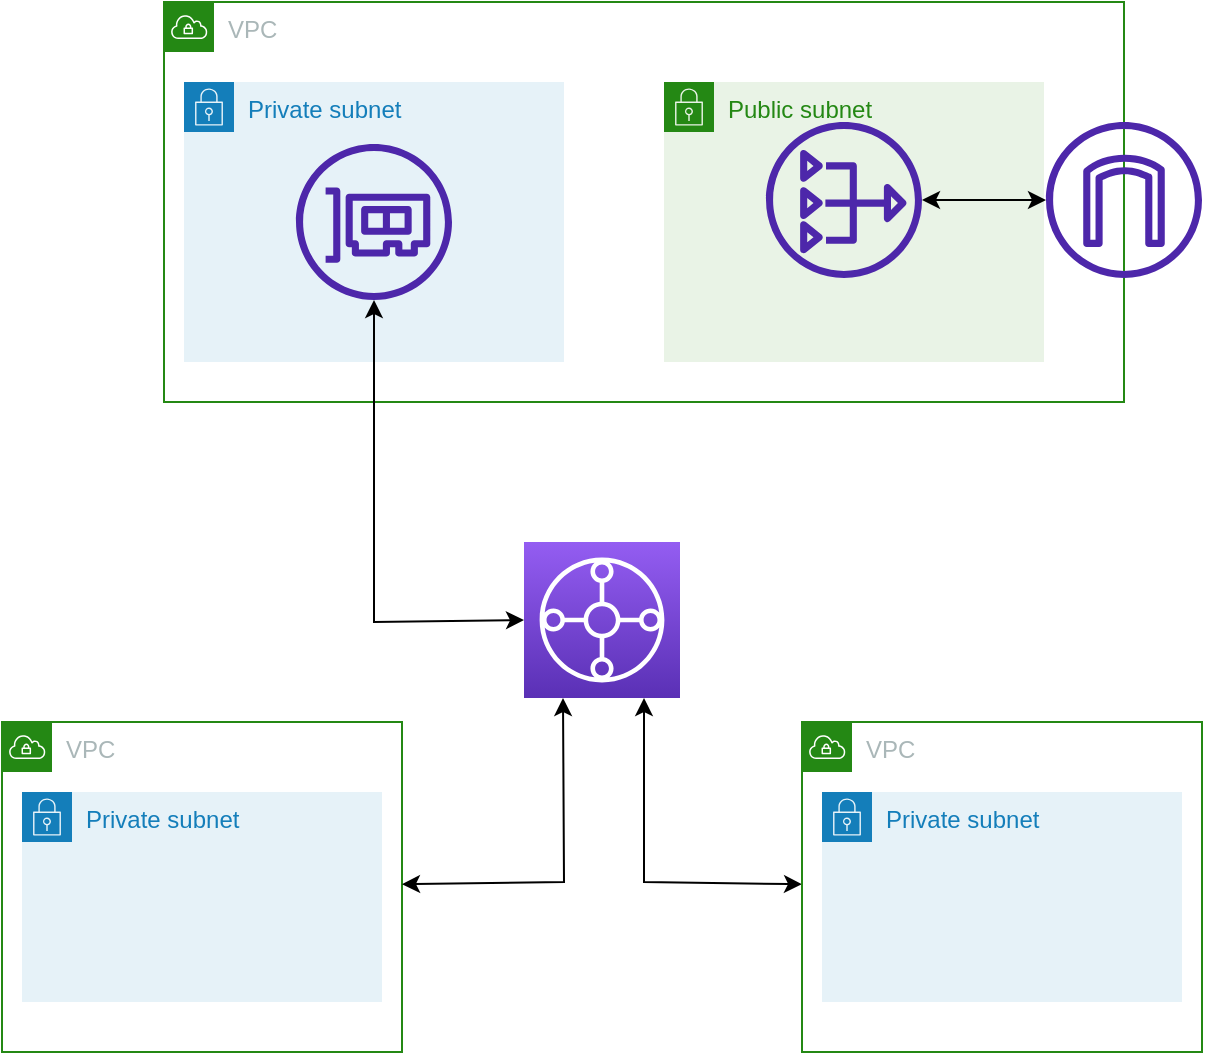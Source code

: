 <mxfile version="20.3.0" type="device" pages="5"><diagram id="D5kDhNDllfIBuBR12kky" name="Centralized Outbound"><mxGraphModel dx="970" dy="922" grid="1" gridSize="10" guides="1" tooltips="1" connect="1" arrows="1" fold="1" page="1" pageScale="1" pageWidth="1169" pageHeight="827" math="0" shadow="0"><root><mxCell id="0"/><mxCell id="1" parent="0"/><mxCell id="944cMV7mFCm0E8Ac4M6M-1" value="VPC" style="points=[[0,0],[0.25,0],[0.5,0],[0.75,0],[1,0],[1,0.25],[1,0.5],[1,0.75],[1,1],[0.75,1],[0.5,1],[0.25,1],[0,1],[0,0.75],[0,0.5],[0,0.25]];outlineConnect=0;gradientColor=none;html=1;whiteSpace=wrap;fontSize=12;fontStyle=0;container=1;pointerEvents=0;collapsible=0;recursiveResize=0;shape=mxgraph.aws4.group;grIcon=mxgraph.aws4.group_vpc;strokeColor=#248814;fillColor=none;verticalAlign=top;align=left;spacingLeft=30;fontColor=#AAB7B8;dashed=0;" parent="1" vertex="1"><mxGeometry x="120" y="80" width="480" height="200" as="geometry"/></mxCell><mxCell id="944cMV7mFCm0E8Ac4M6M-9" value="Private subnet" style="points=[[0,0],[0.25,0],[0.5,0],[0.75,0],[1,0],[1,0.25],[1,0.5],[1,0.75],[1,1],[0.75,1],[0.5,1],[0.25,1],[0,1],[0,0.75],[0,0.5],[0,0.25]];outlineConnect=0;gradientColor=none;html=1;whiteSpace=wrap;fontSize=12;fontStyle=0;container=1;pointerEvents=0;collapsible=0;recursiveResize=0;shape=mxgraph.aws4.group;grIcon=mxgraph.aws4.group_security_group;grStroke=0;strokeColor=#147EBA;fillColor=#E6F2F8;verticalAlign=top;align=left;spacingLeft=30;fontColor=#147EBA;dashed=0;" parent="944cMV7mFCm0E8Ac4M6M-1" vertex="1"><mxGeometry x="10" y="40" width="190" height="140" as="geometry"/></mxCell><mxCell id="944cMV7mFCm0E8Ac4M6M-12" value="" style="sketch=0;outlineConnect=0;fontColor=#232F3E;gradientColor=none;fillColor=#4D27AA;strokeColor=none;dashed=0;verticalLabelPosition=bottom;verticalAlign=top;align=center;html=1;fontSize=12;fontStyle=0;aspect=fixed;pointerEvents=1;shape=mxgraph.aws4.elastic_network_interface;" parent="944cMV7mFCm0E8Ac4M6M-9" vertex="1"><mxGeometry x="56" y="31" width="78" height="78" as="geometry"/></mxCell><mxCell id="944cMV7mFCm0E8Ac4M6M-6" value="Public subnet" style="points=[[0,0],[0.25,0],[0.5,0],[0.75,0],[1,0],[1,0.25],[1,0.5],[1,0.75],[1,1],[0.75,1],[0.5,1],[0.25,1],[0,1],[0,0.75],[0,0.5],[0,0.25]];outlineConnect=0;gradientColor=none;html=1;whiteSpace=wrap;fontSize=12;fontStyle=0;container=1;pointerEvents=0;collapsible=0;recursiveResize=0;shape=mxgraph.aws4.group;grIcon=mxgraph.aws4.group_security_group;grStroke=0;strokeColor=#248814;fillColor=#E9F3E6;verticalAlign=top;align=left;spacingLeft=30;fontColor=#248814;dashed=0;" parent="944cMV7mFCm0E8Ac4M6M-1" vertex="1"><mxGeometry x="250" y="40" width="190" height="140" as="geometry"/></mxCell><mxCell id="944cMV7mFCm0E8Ac4M6M-13" value="" style="sketch=0;outlineConnect=0;fontColor=#232F3E;gradientColor=none;fillColor=#4D27AA;strokeColor=none;dashed=0;verticalLabelPosition=bottom;verticalAlign=top;align=center;html=1;fontSize=12;fontStyle=0;aspect=fixed;pointerEvents=1;shape=mxgraph.aws4.nat_gateway;" parent="944cMV7mFCm0E8Ac4M6M-6" vertex="1"><mxGeometry x="51" y="20" width="78" height="78" as="geometry"/></mxCell><mxCell id="944cMV7mFCm0E8Ac4M6M-2" value="VPC" style="points=[[0,0],[0.25,0],[0.5,0],[0.75,0],[1,0],[1,0.25],[1,0.5],[1,0.75],[1,1],[0.75,1],[0.5,1],[0.25,1],[0,1],[0,0.75],[0,0.5],[0,0.25]];outlineConnect=0;gradientColor=none;html=1;whiteSpace=wrap;fontSize=12;fontStyle=0;container=1;pointerEvents=0;collapsible=0;recursiveResize=0;shape=mxgraph.aws4.group;grIcon=mxgraph.aws4.group_vpc;strokeColor=#248814;fillColor=none;verticalAlign=top;align=left;spacingLeft=30;fontColor=#AAB7B8;dashed=0;" parent="1" vertex="1"><mxGeometry x="39" y="440" width="200" height="165" as="geometry"/></mxCell><mxCell id="944cMV7mFCm0E8Ac4M6M-4" value="Private subnet" style="points=[[0,0],[0.25,0],[0.5,0],[0.75,0],[1,0],[1,0.25],[1,0.5],[1,0.75],[1,1],[0.75,1],[0.5,1],[0.25,1],[0,1],[0,0.75],[0,0.5],[0,0.25]];outlineConnect=0;gradientColor=none;html=1;whiteSpace=wrap;fontSize=12;fontStyle=0;container=1;pointerEvents=0;collapsible=0;recursiveResize=0;shape=mxgraph.aws4.group;grIcon=mxgraph.aws4.group_security_group;grStroke=0;strokeColor=#147EBA;fillColor=#E6F2F8;verticalAlign=top;align=left;spacingLeft=30;fontColor=#147EBA;dashed=0;" parent="944cMV7mFCm0E8Ac4M6M-2" vertex="1"><mxGeometry x="10" y="35" width="180" height="105" as="geometry"/></mxCell><mxCell id="944cMV7mFCm0E8Ac4M6M-11" value="" style="sketch=0;points=[[0,0,0],[0.25,0,0],[0.5,0,0],[0.75,0,0],[1,0,0],[0,1,0],[0.25,1,0],[0.5,1,0],[0.75,1,0],[1,1,0],[0,0.25,0],[0,0.5,0],[0,0.75,0],[1,0.25,0],[1,0.5,0],[1,0.75,0]];outlineConnect=0;fontColor=#232F3E;gradientColor=#945DF2;gradientDirection=north;fillColor=#5A30B5;strokeColor=#ffffff;dashed=0;verticalLabelPosition=bottom;verticalAlign=top;align=center;html=1;fontSize=12;fontStyle=0;aspect=fixed;shape=mxgraph.aws4.resourceIcon;resIcon=mxgraph.aws4.transit_gateway;" parent="1" vertex="1"><mxGeometry x="300" y="350" width="78" height="78" as="geometry"/></mxCell><mxCell id="944cMV7mFCm0E8Ac4M6M-10" value="" style="sketch=0;outlineConnect=0;fontColor=#232F3E;gradientColor=none;fillColor=#4D27AA;strokeColor=none;dashed=0;verticalLabelPosition=bottom;verticalAlign=top;align=center;html=1;fontSize=12;fontStyle=0;aspect=fixed;pointerEvents=1;shape=mxgraph.aws4.internet_gateway;" parent="1" vertex="1"><mxGeometry x="561" y="140" width="78" height="78" as="geometry"/></mxCell><mxCell id="944cMV7mFCm0E8Ac4M6M-14" value="" style="edgeStyle=orthogonalEdgeStyle;rounded=0;orthogonalLoop=1;jettySize=auto;html=1;startArrow=classic;startFill=1;" parent="1" source="944cMV7mFCm0E8Ac4M6M-10" target="944cMV7mFCm0E8Ac4M6M-13" edge="1"><mxGeometry relative="1" as="geometry"/></mxCell><mxCell id="944cMV7mFCm0E8Ac4M6M-15" value="" style="endArrow=classic;startArrow=classic;html=1;rounded=0;exitX=0;exitY=0.5;exitDx=0;exitDy=0;exitPerimeter=0;" parent="1" source="944cMV7mFCm0E8Ac4M6M-11" target="944cMV7mFCm0E8Ac4M6M-12" edge="1"><mxGeometry width="50" height="50" relative="1" as="geometry"><mxPoint x="225" y="380" as="sourcePoint"/><mxPoint x="460" y="250" as="targetPoint"/><Array as="points"><mxPoint x="225" y="390"/></Array></mxGeometry></mxCell><mxCell id="944cMV7mFCm0E8Ac4M6M-16" value="" style="endArrow=classic;startArrow=classic;html=1;rounded=0;entryX=0.25;entryY=1;entryDx=0;entryDy=0;entryPerimeter=0;" parent="1" source="944cMV7mFCm0E8Ac4M6M-2" target="944cMV7mFCm0E8Ac4M6M-11" edge="1"><mxGeometry width="50" height="50" relative="1" as="geometry"><mxPoint x="320" y="500" as="sourcePoint"/><mxPoint x="460" y="440" as="targetPoint"/><Array as="points"><mxPoint x="320" y="520"/></Array></mxGeometry></mxCell><mxCell id="944cMV7mFCm0E8Ac4M6M-17" value="" style="endArrow=classic;startArrow=classic;html=1;rounded=0;entryX=0.25;entryY=1;entryDx=0;entryDy=0;entryPerimeter=0;" parent="1" source="944cMV7mFCm0E8Ac4M6M-18" edge="1"><mxGeometry width="50" height="50" relative="1" as="geometry"><mxPoint x="360.5" y="500" as="sourcePoint"/><mxPoint x="360" y="428" as="targetPoint"/><Array as="points"><mxPoint x="360" y="520"/></Array></mxGeometry></mxCell><mxCell id="944cMV7mFCm0E8Ac4M6M-18" value="VPC" style="points=[[0,0],[0.25,0],[0.5,0],[0.75,0],[1,0],[1,0.25],[1,0.5],[1,0.75],[1,1],[0.75,1],[0.5,1],[0.25,1],[0,1],[0,0.75],[0,0.5],[0,0.25]];outlineConnect=0;gradientColor=none;html=1;whiteSpace=wrap;fontSize=12;fontStyle=0;container=1;pointerEvents=0;collapsible=0;recursiveResize=0;shape=mxgraph.aws4.group;grIcon=mxgraph.aws4.group_vpc;strokeColor=#248814;fillColor=none;verticalAlign=top;align=left;spacingLeft=30;fontColor=#AAB7B8;dashed=0;" parent="1" vertex="1"><mxGeometry x="439" y="440" width="200" height="165" as="geometry"/></mxCell><mxCell id="944cMV7mFCm0E8Ac4M6M-19" value="Private subnet" style="points=[[0,0],[0.25,0],[0.5,0],[0.75,0],[1,0],[1,0.25],[1,0.5],[1,0.75],[1,1],[0.75,1],[0.5,1],[0.25,1],[0,1],[0,0.75],[0,0.5],[0,0.25]];outlineConnect=0;gradientColor=none;html=1;whiteSpace=wrap;fontSize=12;fontStyle=0;container=1;pointerEvents=0;collapsible=0;recursiveResize=0;shape=mxgraph.aws4.group;grIcon=mxgraph.aws4.group_security_group;grStroke=0;strokeColor=#147EBA;fillColor=#E6F2F8;verticalAlign=top;align=left;spacingLeft=30;fontColor=#147EBA;dashed=0;" parent="944cMV7mFCm0E8Ac4M6M-18" vertex="1"><mxGeometry x="10" y="35" width="180" height="105" as="geometry"/></mxCell></root></mxGraphModel></diagram><diagram id="0XaI1z6b3BGK746YcXHi" name="Centralized Router"><mxGraphModel dx="899" dy="443" grid="1" gridSize="10" guides="1" tooltips="1" connect="1" arrows="1" fold="1" page="1" pageScale="1" pageWidth="1169" pageHeight="827" math="0" shadow="0"><root><mxCell id="0"/><mxCell id="1" parent="0"/><mxCell id="r7Y9mMbtTDTuK_tdUy0L-1" value="Transit Gateway&lt;br&gt;" style="sketch=0;points=[[0,0,0],[0.25,0,0],[0.5,0,0],[0.75,0,0],[1,0,0],[0,1,0],[0.25,1,0],[0.5,1,0],[0.75,1,0],[1,1,0],[0,0.25,0],[0,0.5,0],[0,0.75,0],[1,0.25,0],[1,0.5,0],[1,0.75,0]];outlineConnect=0;fontColor=#232F3E;gradientColor=#945DF2;gradientDirection=north;fillColor=#5A30B5;strokeColor=#ffffff;dashed=0;verticalLabelPosition=bottom;verticalAlign=top;align=center;html=1;fontSize=12;fontStyle=0;aspect=fixed;shape=mxgraph.aws4.resourceIcon;resIcon=mxgraph.aws4.transit_gateway;" vertex="1" parent="1"><mxGeometry x="556" y="279.5" width="78" height="78" as="geometry"/></mxCell><mxCell id="r7Y9mMbtTDTuK_tdUy0L-2" value="CustomerGateway" style="outlineConnect=0;dashed=0;verticalLabelPosition=bottom;verticalAlign=top;align=center;html=1;shape=mxgraph.aws3.customer_gateway;fillColor=#F58534;gradientColor=none;" vertex="1" parent="1"><mxGeometry x="956" y="279.5" width="69" height="72" as="geometry"/></mxCell><mxCell id="r7Y9mMbtTDTuK_tdUy0L-3" value="Site-2-Site VPN" style="sketch=0;points=[[0,0,0],[0.25,0,0],[0.5,0,0],[0.75,0,0],[1,0,0],[0,1,0],[0.25,1,0],[0.5,1,0],[0.75,1,0],[1,1,0],[0,0.25,0],[0,0.5,0],[0,0.75,0],[1,0.25,0],[1,0.5,0],[1,0.75,0]];outlineConnect=0;fontColor=#232F3E;gradientColor=#945DF2;gradientDirection=north;fillColor=#5A30B5;strokeColor=#ffffff;dashed=0;verticalLabelPosition=bottom;verticalAlign=top;align=center;html=1;fontSize=12;fontStyle=0;aspect=fixed;shape=mxgraph.aws4.resourceIcon;resIcon=mxgraph.aws4.site_to_site_vpn;" vertex="1" parent="1"><mxGeometry x="756" y="279.5" width="78" height="78" as="geometry"/></mxCell><mxCell id="r7Y9mMbtTDTuK_tdUy0L-4" value="" style="endArrow=classic;startArrow=classic;html=1;rounded=0;exitX=1;exitY=0.5;exitDx=0;exitDy=0;exitPerimeter=0;entryX=0;entryY=0.5;entryDx=0;entryDy=0;entryPerimeter=0;" edge="1" parent="1" source="r7Y9mMbtTDTuK_tdUy0L-1" target="r7Y9mMbtTDTuK_tdUy0L-3"><mxGeometry width="50" height="50" relative="1" as="geometry"><mxPoint x="666" y="479.5" as="sourcePoint"/><mxPoint x="716" y="429.5" as="targetPoint"/></mxGeometry></mxCell><mxCell id="r7Y9mMbtTDTuK_tdUy0L-5" value="" style="endArrow=classic;startArrow=classic;html=1;rounded=0;entryX=0;entryY=0.5;entryDx=0;entryDy=0;entryPerimeter=0;" edge="1" parent="1" target="r7Y9mMbtTDTuK_tdUy0L-2"><mxGeometry width="50" height="50" relative="1" as="geometry"><mxPoint x="834" y="318.5" as="sourcePoint"/><mxPoint x="916" y="318.5" as="targetPoint"/></mxGeometry></mxCell><mxCell id="r7Y9mMbtTDTuK_tdUy0L-7" value="AWS Account" style="points=[[0,0],[0.25,0],[0.5,0],[0.75,0],[1,0],[1,0.25],[1,0.5],[1,0.75],[1,1],[0.75,1],[0.5,1],[0.25,1],[0,1],[0,0.75],[0,0.5],[0,0.25]];outlineConnect=0;gradientColor=none;html=1;whiteSpace=wrap;fontSize=12;fontStyle=0;container=1;pointerEvents=0;collapsible=0;recursiveResize=0;shape=mxgraph.aws4.group;grIcon=mxgraph.aws4.group_account;strokeColor=#CD2264;fillColor=none;verticalAlign=top;align=left;spacingLeft=30;fontColor=#CD2264;dashed=0;" vertex="1" parent="1"><mxGeometry x="520" y="219.5" width="560" height="220" as="geometry"/></mxCell><mxCell id="r7Y9mMbtTDTuK_tdUy0L-8" value="AWS Account" style="points=[[0,0],[0.25,0],[0.5,0],[0.75,0],[1,0],[1,0.25],[1,0.5],[1,0.75],[1,1],[0.75,1],[0.5,1],[0.25,1],[0,1],[0,0.75],[0,0.5],[0,0.25]];outlineConnect=0;gradientColor=none;html=1;whiteSpace=wrap;fontSize=12;fontStyle=0;container=1;pointerEvents=0;collapsible=0;recursiveResize=0;shape=mxgraph.aws4.group;grIcon=mxgraph.aws4.group_account;strokeColor=#CD2264;fillColor=none;verticalAlign=top;align=left;spacingLeft=30;fontColor=#CD2264;dashed=0;" vertex="1" parent="1"><mxGeometry x="120" y="39" width="280" height="161" as="geometry"/></mxCell><mxCell id="r7Y9mMbtTDTuK_tdUy0L-9" value="VPC" style="points=[[0,0],[0.25,0],[0.5,0],[0.75,0],[1,0],[1,0.25],[1,0.5],[1,0.75],[1,1],[0.75,1],[0.5,1],[0.25,1],[0,1],[0,0.75],[0,0.5],[0,0.25]];outlineConnect=0;gradientColor=none;html=1;whiteSpace=wrap;fontSize=12;fontStyle=0;container=1;pointerEvents=0;collapsible=0;recursiveResize=0;shape=mxgraph.aws4.group;grIcon=mxgraph.aws4.group_vpc;strokeColor=#248814;fillColor=none;verticalAlign=top;align=left;spacingLeft=30;fontColor=#AAB7B8;dashed=0;rounded=0;shadow=0;" vertex="1" parent="r7Y9mMbtTDTuK_tdUy0L-8"><mxGeometry x="10" y="31" width="150" height="109" as="geometry"/></mxCell><mxCell id="r7Y9mMbtTDTuK_tdUy0L-10" value="AWS Account" style="points=[[0,0],[0.25,0],[0.5,0],[0.75,0],[1,0],[1,0.25],[1,0.5],[1,0.75],[1,1],[0.75,1],[0.5,1],[0.25,1],[0,1],[0,0.75],[0,0.5],[0,0.25]];outlineConnect=0;gradientColor=none;html=1;whiteSpace=wrap;fontSize=12;fontStyle=0;container=1;pointerEvents=0;collapsible=0;recursiveResize=0;shape=mxgraph.aws4.group;grIcon=mxgraph.aws4.group_account;strokeColor=#CD2264;fillColor=none;verticalAlign=top;align=left;spacingLeft=30;fontColor=#CD2264;dashed=0;" vertex="1" parent="1"><mxGeometry x="120" y="239" width="280" height="161" as="geometry"/></mxCell><mxCell id="r7Y9mMbtTDTuK_tdUy0L-11" value="VPC" style="points=[[0,0],[0.25,0],[0.5,0],[0.75,0],[1,0],[1,0.25],[1,0.5],[1,0.75],[1,1],[0.75,1],[0.5,1],[0.25,1],[0,1],[0,0.75],[0,0.5],[0,0.25]];outlineConnect=0;gradientColor=none;html=1;whiteSpace=wrap;fontSize=12;fontStyle=0;container=1;pointerEvents=0;collapsible=0;recursiveResize=0;shape=mxgraph.aws4.group;grIcon=mxgraph.aws4.group_vpc;strokeColor=#248814;fillColor=none;verticalAlign=top;align=left;spacingLeft=30;fontColor=#AAB7B8;dashed=0;rounded=0;shadow=0;" vertex="1" parent="r7Y9mMbtTDTuK_tdUy0L-10"><mxGeometry x="10" y="31" width="150" height="109" as="geometry"/></mxCell><mxCell id="r7Y9mMbtTDTuK_tdUy0L-12" value="AWS Account" style="points=[[0,0],[0.25,0],[0.5,0],[0.75,0],[1,0],[1,0.25],[1,0.5],[1,0.75],[1,1],[0.75,1],[0.5,1],[0.25,1],[0,1],[0,0.75],[0,0.5],[0,0.25]];outlineConnect=0;gradientColor=none;html=1;whiteSpace=wrap;fontSize=12;fontStyle=0;container=1;pointerEvents=0;collapsible=0;recursiveResize=0;shape=mxgraph.aws4.group;grIcon=mxgraph.aws4.group_account;strokeColor=#CD2264;fillColor=none;verticalAlign=top;align=left;spacingLeft=30;fontColor=#CD2264;dashed=0;" vertex="1" parent="1"><mxGeometry x="120" y="439.5" width="280" height="161" as="geometry"/></mxCell><mxCell id="r7Y9mMbtTDTuK_tdUy0L-13" value="VPC" style="points=[[0,0],[0.25,0],[0.5,0],[0.75,0],[1,0],[1,0.25],[1,0.5],[1,0.75],[1,1],[0.75,1],[0.5,1],[0.25,1],[0,1],[0,0.75],[0,0.5],[0,0.25]];outlineConnect=0;gradientColor=none;html=1;whiteSpace=wrap;fontSize=12;fontStyle=0;container=1;pointerEvents=0;collapsible=0;recursiveResize=0;shape=mxgraph.aws4.group;grIcon=mxgraph.aws4.group_vpc;strokeColor=#248814;fillColor=none;verticalAlign=top;align=left;spacingLeft=30;fontColor=#AAB7B8;dashed=0;rounded=0;shadow=0;" vertex="1" parent="r7Y9mMbtTDTuK_tdUy0L-12"><mxGeometry x="10" y="30.5" width="150" height="109" as="geometry"/></mxCell><mxCell id="r7Y9mMbtTDTuK_tdUy0L-14" value="" style="endArrow=classic;startArrow=classic;html=1;rounded=0;exitX=0;exitY=0.25;exitDx=0;exitDy=0;exitPerimeter=0;" edge="1" parent="1" source="r7Y9mMbtTDTuK_tdUy0L-1"><mxGeometry width="50" height="50" relative="1" as="geometry"><mxPoint x="560" y="300" as="sourcePoint"/><mxPoint x="280" y="120" as="targetPoint"/><Array as="points"><mxPoint x="440" y="299"/><mxPoint x="440" y="120"/></Array></mxGeometry></mxCell><mxCell id="r7Y9mMbtTDTuK_tdUy0L-15" value="VPC Attachment" style="edgeLabel;html=1;align=center;verticalAlign=middle;resizable=0;points=[];" vertex="1" connectable="0" parent="r7Y9mMbtTDTuK_tdUy0L-14"><mxGeometry x="0.516" relative="1" as="geometry"><mxPoint x="-20" as="offset"/></mxGeometry></mxCell><mxCell id="r7Y9mMbtTDTuK_tdUy0L-16" value="" style="endArrow=classic;startArrow=classic;html=1;rounded=0;exitX=0;exitY=0.5;exitDx=0;exitDy=0;exitPerimeter=0;" edge="1" parent="1" source="r7Y9mMbtTDTuK_tdUy0L-1"><mxGeometry width="50" height="50" relative="1" as="geometry"><mxPoint x="545.5" y="493.42" as="sourcePoint"/><mxPoint x="280" y="320" as="targetPoint"/></mxGeometry></mxCell><mxCell id="r7Y9mMbtTDTuK_tdUy0L-17" value="VPC Attachment" style="edgeLabel;html=1;align=center;verticalAlign=middle;resizable=0;points=[];" vertex="1" connectable="0" parent="r7Y9mMbtTDTuK_tdUy0L-16"><mxGeometry x="0.373" y="-2" relative="1" as="geometry"><mxPoint as="offset"/></mxGeometry></mxCell><mxCell id="r7Y9mMbtTDTuK_tdUy0L-18" value="" style="endArrow=classic;startArrow=classic;html=1;rounded=0;exitX=0;exitY=0.75;exitDx=0;exitDy=0;exitPerimeter=0;" edge="1" parent="1" source="r7Y9mMbtTDTuK_tdUy0L-1"><mxGeometry width="50" height="50" relative="1" as="geometry"><mxPoint x="584.48" y="519.5" as="sourcePoint"/><mxPoint x="280" y="520" as="targetPoint"/><Array as="points"><mxPoint x="440" y="338"/><mxPoint x="440" y="520"/></Array></mxGeometry></mxCell><mxCell id="r7Y9mMbtTDTuK_tdUy0L-19" value="VPC Attachment" style="edgeLabel;html=1;align=center;verticalAlign=middle;resizable=0;points=[];" vertex="1" connectable="0" parent="r7Y9mMbtTDTuK_tdUy0L-18"><mxGeometry x="0.591" y="-1" relative="1" as="geometry"><mxPoint as="offset"/></mxGeometry></mxCell><mxCell id="r7Y9mMbtTDTuK_tdUy0L-20" value="&lt;table border=&quot;1&quot; width=&quot;100%&quot; height=&quot;100%&quot; cellpadding=&quot;4&quot; style=&quot;width:100%;height:100%;border-collapse:collapse;&quot;&gt;&lt;tbody&gt;&lt;tr style=&quot;background-color:#A7C942;color:#ffffff;border:1px solid #98bf21;&quot;&gt;&lt;th style=&quot;line-height: 1;&quot; align=&quot;left&quot;&gt;Destination&lt;/th&gt;&lt;th align=&quot;left&quot;&gt;Target&lt;/th&gt;&lt;/tr&gt;&lt;tr style=&quot;border:1px solid #98bf21;&quot;&gt;&lt;td&gt;10.1.0.0/16&lt;br&gt;&lt;/td&gt;&lt;td&gt;local&lt;/td&gt;&lt;/tr&gt;&lt;tr&gt;&lt;td style=&quot;line-height: 1;&quot;&gt;0.0.0.0/0&lt;br&gt;&lt;/td&gt;&lt;td&gt;tgw-id&lt;/td&gt;&lt;/tr&gt;&lt;/tbody&gt;&lt;/table&gt;" style="text;html=1;overflow=fill;rounded=0;shadow=0;perimeterSpacing=1;" vertex="1" parent="1"><mxGeometry x="500" y="39" width="140" height="71" as="geometry"/></mxCell><mxCell id="r7Y9mMbtTDTuK_tdUy0L-21" value="&lt;table border=&quot;1&quot; width=&quot;100%&quot; height=&quot;100%&quot; cellpadding=&quot;4&quot; style=&quot;width:100%;height:100%;border-collapse:collapse;&quot;&gt;&lt;tbody&gt;&lt;tr style=&quot;background-color:#A7C942;color:#ffffff;border:1px solid #98bf21;&quot;&gt;&lt;th style=&quot;line-height: 1;&quot; align=&quot;left&quot;&gt;Destination&lt;/th&gt;&lt;th align=&quot;left&quot;&gt;Target&lt;/th&gt;&lt;/tr&gt;&lt;tr style=&quot;border:1px solid #98bf21;&quot;&gt;&lt;td&gt;10.2.0.0/16&lt;br&gt;&lt;/td&gt;&lt;td&gt;local&lt;/td&gt;&lt;/tr&gt;&lt;tr&gt;&lt;td style=&quot;line-height: 1;&quot;&gt;0.0.0.0/0&lt;br&gt;&lt;/td&gt;&lt;td&gt;tgw-id&lt;/td&gt;&lt;/tr&gt;&lt;/tbody&gt;&lt;/table&gt;" style="text;html=1;overflow=fill;rounded=0;shadow=0;perimeterSpacing=1;" vertex="1" parent="1"><mxGeometry x="500" y="129" width="140" height="71" as="geometry"/></mxCell><mxCell id="r7Y9mMbtTDTuK_tdUy0L-22" value="&lt;table border=&quot;1&quot; width=&quot;100%&quot; height=&quot;100%&quot; cellpadding=&quot;4&quot; style=&quot;width:100%;height:100%;border-collapse:collapse;&quot;&gt;&lt;tbody&gt;&lt;tr style=&quot;background-color:#A7C942;color:#ffffff;border:1px solid #98bf21;&quot;&gt;&lt;th style=&quot;line-height: 1;&quot; align=&quot;left&quot;&gt;Destination&lt;/th&gt;&lt;th align=&quot;left&quot;&gt;Target&lt;/th&gt;&lt;/tr&gt;&lt;tr style=&quot;border:1px solid #98bf21;&quot;&gt;&lt;td&gt;10.3.0.0/16&lt;br&gt;&lt;/td&gt;&lt;td&gt;local&lt;/td&gt;&lt;/tr&gt;&lt;tr&gt;&lt;td style=&quot;line-height: 1;&quot;&gt;0.0.0.0/0&lt;br&gt;&lt;/td&gt;&lt;td&gt;tgw-id&lt;/td&gt;&lt;/tr&gt;&lt;/tbody&gt;&lt;/table&gt;" style="text;html=1;overflow=fill;rounded=0;shadow=0;perimeterSpacing=1;" vertex="1" parent="1"><mxGeometry x="500" y="470" width="140" height="71" as="geometry"/></mxCell><mxCell id="r7Y9mMbtTDTuK_tdUy0L-23" value="&lt;table border=&quot;1&quot; width=&quot;100%&quot; height=&quot;100%&quot; cellpadding=&quot;4&quot; style=&quot;width:100%;height:100%;border-collapse:collapse;&quot;&gt;&lt;tbody&gt;&lt;tr style=&quot;background-color:#A7C942;color:#ffffff;border:1px solid #98bf21;&quot;&gt;&lt;th style=&quot;line-height: 1;&quot; align=&quot;left&quot;&gt;Destination&lt;/th&gt;&lt;th align=&quot;left&quot;&gt;Target&lt;/th&gt;&lt;td&gt;&lt;b&gt;Route Type&lt;/b&gt;&lt;/td&gt;&lt;/tr&gt;&lt;tr style=&quot;border:1px solid #98bf21;&quot;&gt;&lt;td&gt;10.1.0.0/16&lt;br&gt;&lt;/td&gt;&lt;td&gt;&lt;code class=&quot;replaceable&quot;&gt;Attachment for VPC A&lt;/code&gt;&lt;br&gt;&lt;/td&gt;&lt;td&gt;propagated&lt;br&gt;&lt;/td&gt;&lt;/tr&gt;&lt;tr&gt;&lt;td style=&quot;line-height: 1;&quot;&gt;10.2.0.0/16&lt;br&gt;&lt;/td&gt;&lt;td&gt;&lt;code class=&quot;replaceable&quot;&gt;Attachment for VPC B&lt;/code&gt;&lt;/td&gt;&lt;td&gt;propagated&lt;br&gt;&lt;/td&gt;&lt;/tr&gt;&lt;tr&gt;&lt;td&gt;10.2.0.0/16&lt;br&gt;&lt;/td&gt;&lt;td&gt;&lt;code class=&quot;replaceable&quot;&gt;Attachment for VPC C&lt;/code&gt;&lt;br&gt;&lt;/td&gt;&lt;td&gt;propagated&lt;br&gt;&lt;/td&gt;&lt;/tr&gt;&lt;tr&gt;&lt;td&gt;10.99.99.0/24&lt;br&gt;&lt;/td&gt;&lt;td&gt;&lt;code class=&quot;replaceable&quot;&gt;Attachment for VPN connection&amp;nbsp;&lt;/code&gt;&lt;br&gt;&lt;/td&gt;&lt;td&gt;propagated&lt;br&gt;&lt;/td&gt;&lt;/tr&gt;&lt;/tbody&gt;&lt;/table&gt;" style="text;html=1;overflow=fill;rounded=0;shadow=0;perimeterSpacing=1;" vertex="1" parent="1"><mxGeometry x="680" y="470" width="400" height="151" as="geometry"/></mxCell><mxCell id="r7Y9mMbtTDTuK_tdUy0L-24" value="" style="curved=1;endArrow=classic;html=1;rounded=0;entryX=0.994;entryY=0.621;entryDx=0;entryDy=0;entryPerimeter=0;dashed=1;strokeColor=#0000FF;strokeWidth=3;" edge="1" parent="1" source="r7Y9mMbtTDTuK_tdUy0L-9" target="r7Y9mMbtTDTuK_tdUy0L-13"><mxGeometry width="50" height="50" relative="1" as="geometry"><mxPoint x="740" y="520" as="sourcePoint"/><mxPoint x="830" y="560" as="targetPoint"/><Array as="points"><mxPoint x="440" y="130"/><mxPoint x="450" y="310"/><mxPoint x="580" y="290"/><mxPoint x="580" y="340"/><mxPoint x="420" y="340"/><mxPoint x="460" y="520"/></Array></mxGeometry></mxCell><mxCell id="r7Y9mMbtTDTuK_tdUy0L-25" value="It is assumed that the network on the other side of the &lt;br&gt;CustomerGateway has the range 10.99.99.0/24 and &lt;br&gt;that this route is propagated when the tunnel is up" style="text;html=1;align=center;verticalAlign=middle;resizable=0;points=[];autosize=1;strokeColor=none;fillColor=none;" vertex="1" parent="1"><mxGeometry x="725" y="640" width="310" height="60" as="geometry"/></mxCell></root></mxGraphModel></diagram><diagram id="Ch9ltv57AFNAY1FREUYu" name="Isolated VPCs"><mxGraphModel dx="899" dy="443" grid="1" gridSize="10" guides="1" tooltips="1" connect="1" arrows="1" fold="1" page="1" pageScale="1" pageWidth="1169" pageHeight="827" math="0" shadow="0"><root><mxCell id="0"/><mxCell id="1" parent="0"/><mxCell id="ANWqhA5HHTMr5t2ThpaS-1" value="Transit Gateway&lt;br&gt;" style="sketch=0;points=[[0,0,0],[0.25,0,0],[0.5,0,0],[0.75,0,0],[1,0,0],[0,1,0],[0.25,1,0],[0.5,1,0],[0.75,1,0],[1,1,0],[0,0.25,0],[0,0.5,0],[0,0.75,0],[1,0.25,0],[1,0.5,0],[1,0.75,0]];outlineConnect=0;fontColor=#232F3E;gradientColor=#945DF2;gradientDirection=north;fillColor=#5A30B5;strokeColor=#ffffff;dashed=0;verticalLabelPosition=bottom;verticalAlign=top;align=center;html=1;fontSize=12;fontStyle=0;aspect=fixed;shape=mxgraph.aws4.resourceIcon;resIcon=mxgraph.aws4.transit_gateway;" vertex="1" parent="1"><mxGeometry x="556" y="279.5" width="78" height="78" as="geometry"/></mxCell><mxCell id="ANWqhA5HHTMr5t2ThpaS-2" value="CustomerGateway" style="outlineConnect=0;dashed=0;verticalLabelPosition=bottom;verticalAlign=top;align=center;html=1;shape=mxgraph.aws3.customer_gateway;fillColor=#F58534;gradientColor=none;" vertex="1" parent="1"><mxGeometry x="956" y="279.5" width="69" height="72" as="geometry"/></mxCell><mxCell id="ANWqhA5HHTMr5t2ThpaS-3" value="Site-2-Site VPN" style="sketch=0;points=[[0,0,0],[0.25,0,0],[0.5,0,0],[0.75,0,0],[1,0,0],[0,1,0],[0.25,1,0],[0.5,1,0],[0.75,1,0],[1,1,0],[0,0.25,0],[0,0.5,0],[0,0.75,0],[1,0.25,0],[1,0.5,0],[1,0.75,0]];outlineConnect=0;fontColor=#232F3E;gradientColor=#945DF2;gradientDirection=north;fillColor=#5A30B5;strokeColor=#ffffff;dashed=0;verticalLabelPosition=bottom;verticalAlign=top;align=center;html=1;fontSize=12;fontStyle=0;aspect=fixed;shape=mxgraph.aws4.resourceIcon;resIcon=mxgraph.aws4.site_to_site_vpn;" vertex="1" parent="1"><mxGeometry x="756" y="279.5" width="78" height="78" as="geometry"/></mxCell><mxCell id="ANWqhA5HHTMr5t2ThpaS-4" value="" style="endArrow=classic;startArrow=classic;html=1;rounded=0;exitX=1;exitY=0.5;exitDx=0;exitDy=0;exitPerimeter=0;entryX=0;entryY=0.5;entryDx=0;entryDy=0;entryPerimeter=0;" edge="1" parent="1" source="ANWqhA5HHTMr5t2ThpaS-1" target="ANWqhA5HHTMr5t2ThpaS-3"><mxGeometry width="50" height="50" relative="1" as="geometry"><mxPoint x="666" y="479.5" as="sourcePoint"/><mxPoint x="716" y="429.5" as="targetPoint"/></mxGeometry></mxCell><mxCell id="ANWqhA5HHTMr5t2ThpaS-5" value="" style="endArrow=classic;startArrow=classic;html=1;rounded=0;entryX=0;entryY=0.5;entryDx=0;entryDy=0;entryPerimeter=0;" edge="1" parent="1" target="ANWqhA5HHTMr5t2ThpaS-2"><mxGeometry width="50" height="50" relative="1" as="geometry"><mxPoint x="834" y="318.5" as="sourcePoint"/><mxPoint x="916" y="318.5" as="targetPoint"/></mxGeometry></mxCell><mxCell id="ANWqhA5HHTMr5t2ThpaS-7" value="AWS Account" style="points=[[0,0],[0.25,0],[0.5,0],[0.75,0],[1,0],[1,0.25],[1,0.5],[1,0.75],[1,1],[0.75,1],[0.5,1],[0.25,1],[0,1],[0,0.75],[0,0.5],[0,0.25]];outlineConnect=0;gradientColor=none;html=1;whiteSpace=wrap;fontSize=12;fontStyle=0;container=1;pointerEvents=0;collapsible=0;recursiveResize=0;shape=mxgraph.aws4.group;grIcon=mxgraph.aws4.group_account;strokeColor=#CD2264;fillColor=none;verticalAlign=top;align=left;spacingLeft=30;fontColor=#CD2264;dashed=0;" vertex="1" parent="1"><mxGeometry x="520" y="219.5" width="560" height="220" as="geometry"/></mxCell><mxCell id="ANWqhA5HHTMr5t2ThpaS-8" value="AWS Account" style="points=[[0,0],[0.25,0],[0.5,0],[0.75,0],[1,0],[1,0.25],[1,0.5],[1,0.75],[1,1],[0.75,1],[0.5,1],[0.25,1],[0,1],[0,0.75],[0,0.5],[0,0.25]];outlineConnect=0;gradientColor=none;html=1;whiteSpace=wrap;fontSize=12;fontStyle=0;container=1;pointerEvents=0;collapsible=0;recursiveResize=0;shape=mxgraph.aws4.group;grIcon=mxgraph.aws4.group_account;strokeColor=#CD2264;fillColor=none;verticalAlign=top;align=left;spacingLeft=30;fontColor=#CD2264;dashed=0;" vertex="1" parent="1"><mxGeometry x="120" y="39" width="280" height="161" as="geometry"/></mxCell><mxCell id="ANWqhA5HHTMr5t2ThpaS-9" value="VPC" style="points=[[0,0],[0.25,0],[0.5,0],[0.75,0],[1,0],[1,0.25],[1,0.5],[1,0.75],[1,1],[0.75,1],[0.5,1],[0.25,1],[0,1],[0,0.75],[0,0.5],[0,0.25]];outlineConnect=0;gradientColor=none;html=1;whiteSpace=wrap;fontSize=12;fontStyle=0;container=1;pointerEvents=0;collapsible=0;recursiveResize=0;shape=mxgraph.aws4.group;grIcon=mxgraph.aws4.group_vpc;strokeColor=#248814;fillColor=none;verticalAlign=top;align=left;spacingLeft=30;fontColor=#AAB7B8;dashed=0;rounded=0;shadow=0;" vertex="1" parent="ANWqhA5HHTMr5t2ThpaS-8"><mxGeometry x="10" y="31" width="150" height="109" as="geometry"/></mxCell><mxCell id="ANWqhA5HHTMr5t2ThpaS-10" value="AWS Account" style="points=[[0,0],[0.25,0],[0.5,0],[0.75,0],[1,0],[1,0.25],[1,0.5],[1,0.75],[1,1],[0.75,1],[0.5,1],[0.25,1],[0,1],[0,0.75],[0,0.5],[0,0.25]];outlineConnect=0;gradientColor=none;html=1;whiteSpace=wrap;fontSize=12;fontStyle=0;container=1;pointerEvents=0;collapsible=0;recursiveResize=0;shape=mxgraph.aws4.group;grIcon=mxgraph.aws4.group_account;strokeColor=#CD2264;fillColor=none;verticalAlign=top;align=left;spacingLeft=30;fontColor=#CD2264;dashed=0;" vertex="1" parent="1"><mxGeometry x="120" y="239" width="280" height="161" as="geometry"/></mxCell><mxCell id="ANWqhA5HHTMr5t2ThpaS-11" value="VPC" style="points=[[0,0],[0.25,0],[0.5,0],[0.75,0],[1,0],[1,0.25],[1,0.5],[1,0.75],[1,1],[0.75,1],[0.5,1],[0.25,1],[0,1],[0,0.75],[0,0.5],[0,0.25]];outlineConnect=0;gradientColor=none;html=1;whiteSpace=wrap;fontSize=12;fontStyle=0;container=1;pointerEvents=0;collapsible=0;recursiveResize=0;shape=mxgraph.aws4.group;grIcon=mxgraph.aws4.group_vpc;strokeColor=#248814;fillColor=none;verticalAlign=top;align=left;spacingLeft=30;fontColor=#AAB7B8;dashed=0;rounded=0;shadow=0;" vertex="1" parent="ANWqhA5HHTMr5t2ThpaS-10"><mxGeometry x="10" y="31" width="150" height="109" as="geometry"/></mxCell><mxCell id="ANWqhA5HHTMr5t2ThpaS-12" value="AWS Account" style="points=[[0,0],[0.25,0],[0.5,0],[0.75,0],[1,0],[1,0.25],[1,0.5],[1,0.75],[1,1],[0.75,1],[0.5,1],[0.25,1],[0,1],[0,0.75],[0,0.5],[0,0.25]];outlineConnect=0;gradientColor=none;html=1;whiteSpace=wrap;fontSize=12;fontStyle=0;container=1;pointerEvents=0;collapsible=0;recursiveResize=0;shape=mxgraph.aws4.group;grIcon=mxgraph.aws4.group_account;strokeColor=#CD2264;fillColor=none;verticalAlign=top;align=left;spacingLeft=30;fontColor=#CD2264;dashed=0;" vertex="1" parent="1"><mxGeometry x="120" y="439.5" width="280" height="161" as="geometry"/></mxCell><mxCell id="ANWqhA5HHTMr5t2ThpaS-13" value="VPC" style="points=[[0,0],[0.25,0],[0.5,0],[0.75,0],[1,0],[1,0.25],[1,0.5],[1,0.75],[1,1],[0.75,1],[0.5,1],[0.25,1],[0,1],[0,0.75],[0,0.5],[0,0.25]];outlineConnect=0;gradientColor=none;html=1;whiteSpace=wrap;fontSize=12;fontStyle=0;container=1;pointerEvents=0;collapsible=0;recursiveResize=0;shape=mxgraph.aws4.group;grIcon=mxgraph.aws4.group_vpc;strokeColor=#248814;fillColor=none;verticalAlign=top;align=left;spacingLeft=30;fontColor=#AAB7B8;dashed=0;rounded=0;shadow=0;" vertex="1" parent="ANWqhA5HHTMr5t2ThpaS-12"><mxGeometry x="10" y="30.5" width="150" height="109" as="geometry"/></mxCell><mxCell id="ANWqhA5HHTMr5t2ThpaS-14" value="" style="endArrow=classic;startArrow=classic;html=1;rounded=0;exitX=0;exitY=0.25;exitDx=0;exitDy=0;exitPerimeter=0;" edge="1" parent="1" source="ANWqhA5HHTMr5t2ThpaS-1"><mxGeometry width="50" height="50" relative="1" as="geometry"><mxPoint x="560" y="300" as="sourcePoint"/><mxPoint x="280" y="120" as="targetPoint"/><Array as="points"><mxPoint x="440" y="299"/><mxPoint x="440" y="120"/></Array></mxGeometry></mxCell><mxCell id="ANWqhA5HHTMr5t2ThpaS-15" value="VPC Attachment" style="edgeLabel;html=1;align=center;verticalAlign=middle;resizable=0;points=[];" vertex="1" connectable="0" parent="ANWqhA5HHTMr5t2ThpaS-14"><mxGeometry x="0.516" relative="1" as="geometry"><mxPoint x="-20" as="offset"/></mxGeometry></mxCell><mxCell id="ANWqhA5HHTMr5t2ThpaS-16" value="" style="endArrow=classic;startArrow=classic;html=1;rounded=0;exitX=0;exitY=0.5;exitDx=0;exitDy=0;exitPerimeter=0;" edge="1" parent="1" source="ANWqhA5HHTMr5t2ThpaS-1"><mxGeometry width="50" height="50" relative="1" as="geometry"><mxPoint x="545.5" y="493.42" as="sourcePoint"/><mxPoint x="280" y="320" as="targetPoint"/></mxGeometry></mxCell><mxCell id="ANWqhA5HHTMr5t2ThpaS-17" value="VPC Attachment" style="edgeLabel;html=1;align=center;verticalAlign=middle;resizable=0;points=[];" vertex="1" connectable="0" parent="ANWqhA5HHTMr5t2ThpaS-16"><mxGeometry x="0.373" y="-2" relative="1" as="geometry"><mxPoint as="offset"/></mxGeometry></mxCell><mxCell id="ANWqhA5HHTMr5t2ThpaS-18" value="" style="endArrow=classic;startArrow=classic;html=1;rounded=0;exitX=0;exitY=0.75;exitDx=0;exitDy=0;exitPerimeter=0;" edge="1" parent="1" source="ANWqhA5HHTMr5t2ThpaS-1"><mxGeometry width="50" height="50" relative="1" as="geometry"><mxPoint x="584.48" y="519.5" as="sourcePoint"/><mxPoint x="280" y="520" as="targetPoint"/><Array as="points"><mxPoint x="440" y="338"/><mxPoint x="440" y="520"/></Array></mxGeometry></mxCell><mxCell id="ANWqhA5HHTMr5t2ThpaS-19" value="VPC Attachment" style="edgeLabel;html=1;align=center;verticalAlign=middle;resizable=0;points=[];" vertex="1" connectable="0" parent="ANWqhA5HHTMr5t2ThpaS-18"><mxGeometry x="0.591" y="-1" relative="1" as="geometry"><mxPoint as="offset"/></mxGeometry></mxCell><mxCell id="ANWqhA5HHTMr5t2ThpaS-20" value="&lt;table border=&quot;1&quot; width=&quot;100%&quot; height=&quot;100%&quot; cellpadding=&quot;4&quot; style=&quot;width:100%;height:100%;border-collapse:collapse;&quot;&gt;&lt;tbody&gt;&lt;tr style=&quot;background-color:#A7C942;color:#ffffff;border:1px solid #98bf21;&quot;&gt;&lt;th style=&quot;line-height: 1;&quot; align=&quot;left&quot;&gt;Destination&lt;/th&gt;&lt;th align=&quot;left&quot;&gt;Target&lt;/th&gt;&lt;/tr&gt;&lt;tr style=&quot;border:1px solid #98bf21;&quot;&gt;&lt;td&gt;10.1.0.0/16&lt;br&gt;&lt;/td&gt;&lt;td&gt;local&lt;/td&gt;&lt;/tr&gt;&lt;tr&gt;&lt;td style=&quot;line-height: 1;&quot;&gt;0.0.0.0/0&lt;br&gt;&lt;/td&gt;&lt;td&gt;tgw-id&lt;/td&gt;&lt;/tr&gt;&lt;/tbody&gt;&lt;/table&gt;" style="text;html=1;overflow=fill;rounded=0;shadow=0;perimeterSpacing=1;" vertex="1" parent="1"><mxGeometry x="500" y="39" width="140" height="71" as="geometry"/></mxCell><mxCell id="ANWqhA5HHTMr5t2ThpaS-21" value="&lt;table border=&quot;1&quot; width=&quot;100%&quot; height=&quot;100%&quot; cellpadding=&quot;4&quot; style=&quot;width:100%;height:100%;border-collapse:collapse;&quot;&gt;&lt;tbody&gt;&lt;tr style=&quot;background-color:#A7C942;color:#ffffff;border:1px solid #98bf21;&quot;&gt;&lt;th style=&quot;line-height: 1;&quot; align=&quot;left&quot;&gt;Destination&lt;/th&gt;&lt;th align=&quot;left&quot;&gt;Target&lt;/th&gt;&lt;/tr&gt;&lt;tr style=&quot;border:1px solid #98bf21;&quot;&gt;&lt;td&gt;10.2.0.0/16&lt;br&gt;&lt;/td&gt;&lt;td&gt;local&lt;/td&gt;&lt;/tr&gt;&lt;tr&gt;&lt;td style=&quot;line-height: 1;&quot;&gt;0.0.0.0/0&lt;br&gt;&lt;/td&gt;&lt;td&gt;tgw-id&lt;/td&gt;&lt;/tr&gt;&lt;/tbody&gt;&lt;/table&gt;" style="text;html=1;overflow=fill;rounded=0;shadow=0;perimeterSpacing=1;" vertex="1" parent="1"><mxGeometry x="500" y="129" width="140" height="71" as="geometry"/></mxCell><mxCell id="ANWqhA5HHTMr5t2ThpaS-22" value="&lt;table border=&quot;1&quot; width=&quot;100%&quot; height=&quot;100%&quot; cellpadding=&quot;4&quot; style=&quot;width:100%;height:100%;border-collapse:collapse;&quot;&gt;&lt;tbody&gt;&lt;tr style=&quot;background-color:#A7C942;color:#ffffff;border:1px solid #98bf21;&quot;&gt;&lt;th style=&quot;line-height: 1;&quot; align=&quot;left&quot;&gt;Destination&lt;/th&gt;&lt;th align=&quot;left&quot;&gt;Target&lt;/th&gt;&lt;/tr&gt;&lt;tr style=&quot;border:1px solid #98bf21;&quot;&gt;&lt;td&gt;10.3.0.0/16&lt;br&gt;&lt;/td&gt;&lt;td&gt;local&lt;/td&gt;&lt;/tr&gt;&lt;tr&gt;&lt;td style=&quot;line-height: 1;&quot;&gt;0.0.0.0/0&lt;br&gt;&lt;/td&gt;&lt;td&gt;tgw-id&lt;/td&gt;&lt;/tr&gt;&lt;/tbody&gt;&lt;/table&gt;" style="text;html=1;overflow=fill;rounded=0;shadow=0;perimeterSpacing=1;" vertex="1" parent="1"><mxGeometry x="500" y="470" width="140" height="71" as="geometry"/></mxCell><mxCell id="ANWqhA5HHTMr5t2ThpaS-23" value="&lt;table border=&quot;1&quot; width=&quot;100%&quot; height=&quot;100%&quot; cellpadding=&quot;4&quot; style=&quot;width:100%;height:100%;border-collapse:collapse;&quot;&gt;&lt;tbody&gt;&lt;tr style=&quot;background-color:#A7C942;color:#ffffff;border:1px solid #98bf21;&quot;&gt;&lt;th style=&quot;line-height: 1;&quot; align=&quot;left&quot;&gt;Destination&lt;/th&gt;&lt;th align=&quot;left&quot;&gt;Target&lt;/th&gt;&lt;td&gt;&lt;b&gt;Route Type&lt;/b&gt;&lt;/td&gt;&lt;/tr&gt;&lt;tr style=&quot;border:1px solid #98bf21;&quot;&gt;&lt;td&gt;10.1.0.0/16&lt;br&gt;&lt;/td&gt;&lt;td&gt;&lt;code class=&quot;replaceable&quot;&gt;Attachment for VPC A&lt;/code&gt;&lt;br&gt;&lt;/td&gt;&lt;td&gt;propagated&lt;br&gt;&lt;/td&gt;&lt;/tr&gt;&lt;tr&gt;&lt;td style=&quot;line-height: 1;&quot;&gt;10.2.0.0/16&lt;br&gt;&lt;/td&gt;&lt;td&gt;&lt;code class=&quot;replaceable&quot;&gt;Attachment for VPC B&lt;/code&gt;&lt;/td&gt;&lt;td&gt;propagated&lt;br&gt;&lt;/td&gt;&lt;/tr&gt;&lt;tr&gt;&lt;td&gt;10.2.0.0/16&lt;br&gt;&lt;/td&gt;&lt;td&gt;&lt;code class=&quot;replaceable&quot;&gt;Attachment for VPC C&lt;/code&gt;&lt;br&gt;&lt;/td&gt;&lt;td&gt;propagated&lt;br&gt;&lt;/td&gt;&lt;/tr&gt;&lt;tr&gt;&lt;td&gt;10.99.99.0/24&lt;br&gt;&lt;/td&gt;&lt;td&gt;&lt;code class=&quot;replaceable&quot;&gt;Attachment for VPN connection&amp;nbsp;&lt;/code&gt;&lt;br&gt;&lt;/td&gt;&lt;td&gt;propagated&lt;br&gt;&lt;/td&gt;&lt;/tr&gt;&lt;/tbody&gt;&lt;/table&gt;" style="text;html=1;overflow=fill;rounded=0;shadow=0;perimeterSpacing=1;" vertex="1" parent="1"><mxGeometry x="680" y="470" width="400" height="151" as="geometry"/></mxCell><mxCell id="ANWqhA5HHTMr5t2ThpaS-24" value="" style="curved=1;endArrow=classic;html=1;rounded=0;dashed=1;strokeColor=#0000FF;strokeWidth=3;" edge="1" parent="1" source="ANWqhA5HHTMr5t2ThpaS-9"><mxGeometry width="50" height="50" relative="1" as="geometry"><mxPoint x="740" y="520" as="sourcePoint"/><mxPoint x="1130" y="320" as="targetPoint"/><Array as="points"><mxPoint x="440" y="130"/><mxPoint x="450" y="310"/><mxPoint x="670" y="310"/></Array></mxGeometry></mxCell><mxCell id="ANWqhA5HHTMr5t2ThpaS-25" value="It is assumed that the network on the other side of the &lt;br&gt;CustomerGateway has the range 10.99.99.0/24 and &lt;br&gt;that this route is propagated when the tunnel is up" style="text;html=1;align=center;verticalAlign=middle;resizable=0;points=[];autosize=1;strokeColor=none;fillColor=none;" vertex="1" parent="1"><mxGeometry x="725" y="640" width="310" height="60" as="geometry"/></mxCell></root></mxGraphModel></diagram><diagram id="mj0AtgoLI2Bwm7tJT1TC" name="Full Mesh"><mxGraphModel dx="899" dy="443" grid="1" gridSize="10" guides="1" tooltips="1" connect="1" arrows="1" fold="1" page="1" pageScale="1" pageWidth="1169" pageHeight="827" math="0" shadow="0"><root><mxCell id="0"/><mxCell id="1" parent="0"/><mxCell id="n-IZIQ3T8iGS_c9BFKRr-1" value="Transit Gateway&lt;br&gt;" style="sketch=0;points=[[0,0,0],[0.25,0,0],[0.5,0,0],[0.75,0,0],[1,0,0],[0,1,0],[0.25,1,0],[0.5,1,0],[0.75,1,0],[1,1,0],[0,0.25,0],[0,0.5,0],[0,0.75,0],[1,0.25,0],[1,0.5,0],[1,0.75,0]];outlineConnect=0;fontColor=#232F3E;gradientColor=#945DF2;gradientDirection=north;fillColor=#5A30B5;strokeColor=#ffffff;dashed=0;verticalLabelPosition=bottom;verticalAlign=top;align=center;html=1;fontSize=12;fontStyle=0;aspect=fixed;shape=mxgraph.aws4.resourceIcon;resIcon=mxgraph.aws4.transit_gateway;" vertex="1" parent="1"><mxGeometry x="556" y="279.5" width="78" height="78" as="geometry"/></mxCell><mxCell id="n-IZIQ3T8iGS_c9BFKRr-2" value="CustomerGateway" style="outlineConnect=0;dashed=0;verticalLabelPosition=bottom;verticalAlign=top;align=center;html=1;shape=mxgraph.aws3.customer_gateway;fillColor=#F58534;gradientColor=none;" vertex="1" parent="1"><mxGeometry x="956" y="279.5" width="69" height="72" as="geometry"/></mxCell><mxCell id="n-IZIQ3T8iGS_c9BFKRr-3" value="Site-2-Site VPN" style="sketch=0;points=[[0,0,0],[0.25,0,0],[0.5,0,0],[0.75,0,0],[1,0,0],[0,1,0],[0.25,1,0],[0.5,1,0],[0.75,1,0],[1,1,0],[0,0.25,0],[0,0.5,0],[0,0.75,0],[1,0.25,0],[1,0.5,0],[1,0.75,0]];outlineConnect=0;fontColor=#232F3E;gradientColor=#945DF2;gradientDirection=north;fillColor=#5A30B5;strokeColor=#ffffff;dashed=0;verticalLabelPosition=bottom;verticalAlign=top;align=center;html=1;fontSize=12;fontStyle=0;aspect=fixed;shape=mxgraph.aws4.resourceIcon;resIcon=mxgraph.aws4.site_to_site_vpn;" vertex="1" parent="1"><mxGeometry x="756" y="279.5" width="78" height="78" as="geometry"/></mxCell><mxCell id="n-IZIQ3T8iGS_c9BFKRr-4" value="" style="endArrow=classic;startArrow=classic;html=1;rounded=0;exitX=1;exitY=0.5;exitDx=0;exitDy=0;exitPerimeter=0;entryX=0;entryY=0.5;entryDx=0;entryDy=0;entryPerimeter=0;" edge="1" parent="1" source="n-IZIQ3T8iGS_c9BFKRr-1" target="n-IZIQ3T8iGS_c9BFKRr-3"><mxGeometry width="50" height="50" relative="1" as="geometry"><mxPoint x="666" y="479.5" as="sourcePoint"/><mxPoint x="716" y="429.5" as="targetPoint"/></mxGeometry></mxCell><mxCell id="n-IZIQ3T8iGS_c9BFKRr-5" value="" style="endArrow=classic;startArrow=classic;html=1;rounded=0;entryX=0;entryY=0.5;entryDx=0;entryDy=0;entryPerimeter=0;" edge="1" parent="1" target="n-IZIQ3T8iGS_c9BFKRr-2"><mxGeometry width="50" height="50" relative="1" as="geometry"><mxPoint x="834" y="318.5" as="sourcePoint"/><mxPoint x="916" y="318.5" as="targetPoint"/></mxGeometry></mxCell><mxCell id="n-IZIQ3T8iGS_c9BFKRr-7" value="AWS Account" style="points=[[0,0],[0.25,0],[0.5,0],[0.75,0],[1,0],[1,0.25],[1,0.5],[1,0.75],[1,1],[0.75,1],[0.5,1],[0.25,1],[0,1],[0,0.75],[0,0.5],[0,0.25]];outlineConnect=0;gradientColor=none;html=1;whiteSpace=wrap;fontSize=12;fontStyle=0;container=1;pointerEvents=0;collapsible=0;recursiveResize=0;shape=mxgraph.aws4.group;grIcon=mxgraph.aws4.group_account;strokeColor=#CD2264;fillColor=none;verticalAlign=top;align=left;spacingLeft=30;fontColor=#CD2264;dashed=0;" vertex="1" parent="1"><mxGeometry x="520" y="219.5" width="560" height="220" as="geometry"/></mxCell><mxCell id="n-IZIQ3T8iGS_c9BFKRr-8" value="AWS Account" style="points=[[0,0],[0.25,0],[0.5,0],[0.75,0],[1,0],[1,0.25],[1,0.5],[1,0.75],[1,1],[0.75,1],[0.5,1],[0.25,1],[0,1],[0,0.75],[0,0.5],[0,0.25]];outlineConnect=0;gradientColor=none;html=1;whiteSpace=wrap;fontSize=12;fontStyle=0;container=1;pointerEvents=0;collapsible=0;recursiveResize=0;shape=mxgraph.aws4.group;grIcon=mxgraph.aws4.group_account;strokeColor=#CD2264;fillColor=none;verticalAlign=top;align=left;spacingLeft=30;fontColor=#CD2264;dashed=0;" vertex="1" parent="1"><mxGeometry x="120" y="39" width="280" height="161" as="geometry"/></mxCell><mxCell id="n-IZIQ3T8iGS_c9BFKRr-9" value="Development" style="outlineConnect=0;dashed=0;verticalLabelPosition=bottom;verticalAlign=top;align=center;html=1;shape=mxgraph.aws3.virtual_private_cloud;fillColor=#F58534;gradientColor=none;" vertex="1" parent="n-IZIQ3T8iGS_c9BFKRr-8"><mxGeometry x="41" y="53.5" width="79.5" height="54" as="geometry"/></mxCell><mxCell id="n-IZIQ3T8iGS_c9BFKRr-10" value="AWS Account" style="points=[[0,0],[0.25,0],[0.5,0],[0.75,0],[1,0],[1,0.25],[1,0.5],[1,0.75],[1,1],[0.75,1],[0.5,1],[0.25,1],[0,1],[0,0.75],[0,0.5],[0,0.25]];outlineConnect=0;gradientColor=none;html=1;whiteSpace=wrap;fontSize=12;fontStyle=0;container=1;pointerEvents=0;collapsible=0;recursiveResize=0;shape=mxgraph.aws4.group;grIcon=mxgraph.aws4.group_account;strokeColor=#CD2264;fillColor=none;verticalAlign=top;align=left;spacingLeft=30;fontColor=#CD2264;dashed=0;" vertex="1" parent="1"><mxGeometry x="120" y="239" width="280" height="161" as="geometry"/></mxCell><mxCell id="n-IZIQ3T8iGS_c9BFKRr-11" value="Test" style="outlineConnect=0;dashed=0;verticalLabelPosition=bottom;verticalAlign=top;align=center;html=1;shape=mxgraph.aws3.virtual_private_cloud;fillColor=#F58534;gradientColor=none;" vertex="1" parent="n-IZIQ3T8iGS_c9BFKRr-10"><mxGeometry x="41" y="53.5" width="79.5" height="54" as="geometry"/></mxCell><mxCell id="n-IZIQ3T8iGS_c9BFKRr-12" value="AWS Account" style="points=[[0,0],[0.25,0],[0.5,0],[0.75,0],[1,0],[1,0.25],[1,0.5],[1,0.75],[1,1],[0.75,1],[0.5,1],[0.25,1],[0,1],[0,0.75],[0,0.5],[0,0.25]];outlineConnect=0;gradientColor=none;html=1;whiteSpace=wrap;fontSize=12;fontStyle=0;container=1;pointerEvents=0;collapsible=0;recursiveResize=0;shape=mxgraph.aws4.group;grIcon=mxgraph.aws4.group_account;strokeColor=#CD2264;fillColor=none;verticalAlign=top;align=left;spacingLeft=30;fontColor=#CD2264;dashed=0;" vertex="1" parent="1"><mxGeometry x="120" y="439.5" width="280" height="161" as="geometry"/></mxCell><mxCell id="n-IZIQ3T8iGS_c9BFKRr-13" value="Development" style="outlineConnect=0;dashed=0;verticalLabelPosition=bottom;verticalAlign=top;align=center;html=1;shape=mxgraph.aws3.virtual_private_cloud;fillColor=#F58534;gradientColor=none;" vertex="1" parent="n-IZIQ3T8iGS_c9BFKRr-12"><mxGeometry x="41" y="53.5" width="79.5" height="54" as="geometry"/></mxCell><mxCell id="n-IZIQ3T8iGS_c9BFKRr-14" value="" style="endArrow=classic;startArrow=classic;html=1;rounded=0;exitX=0;exitY=0.25;exitDx=0;exitDy=0;exitPerimeter=0;" edge="1" parent="1" source="n-IZIQ3T8iGS_c9BFKRr-1" target="n-IZIQ3T8iGS_c9BFKRr-9"><mxGeometry width="50" height="50" relative="1" as="geometry"><mxPoint x="560" y="300" as="sourcePoint"/><mxPoint x="640" y="270" as="targetPoint"/><Array as="points"><mxPoint x="440" y="299"/><mxPoint x="440" y="120"/></Array></mxGeometry></mxCell><mxCell id="n-IZIQ3T8iGS_c9BFKRr-15" value="VPC Attachment" style="edgeLabel;html=1;align=center;verticalAlign=middle;resizable=0;points=[];" vertex="1" connectable="0" parent="n-IZIQ3T8iGS_c9BFKRr-14"><mxGeometry x="0.516" relative="1" as="geometry"><mxPoint x="-20" as="offset"/></mxGeometry></mxCell><mxCell id="n-IZIQ3T8iGS_c9BFKRr-16" value="" style="endArrow=classic;startArrow=classic;html=1;rounded=0;exitX=0;exitY=0.5;exitDx=0;exitDy=0;exitPerimeter=0;entryX=0.95;entryY=0.5;entryDx=0;entryDy=0;entryPerimeter=0;" edge="1" parent="1" source="n-IZIQ3T8iGS_c9BFKRr-1" target="n-IZIQ3T8iGS_c9BFKRr-11"><mxGeometry width="50" height="50" relative="1" as="geometry"><mxPoint x="545.5" y="493.42" as="sourcePoint"/><mxPoint x="230" y="334.005" as="targetPoint"/></mxGeometry></mxCell><mxCell id="n-IZIQ3T8iGS_c9BFKRr-17" value="VPC Attachment" style="edgeLabel;html=1;align=center;verticalAlign=middle;resizable=0;points=[];" vertex="1" connectable="0" parent="n-IZIQ3T8iGS_c9BFKRr-16"><mxGeometry x="0.373" y="-2" relative="1" as="geometry"><mxPoint as="offset"/></mxGeometry></mxCell><mxCell id="n-IZIQ3T8iGS_c9BFKRr-18" value="" style="endArrow=classic;startArrow=classic;html=1;rounded=0;exitX=0;exitY=0.75;exitDx=0;exitDy=0;exitPerimeter=0;entryX=0.95;entryY=0.5;entryDx=0;entryDy=0;entryPerimeter=0;" edge="1" parent="1" source="n-IZIQ3T8iGS_c9BFKRr-1" target="n-IZIQ3T8iGS_c9BFKRr-13"><mxGeometry width="50" height="50" relative="1" as="geometry"><mxPoint x="584.48" y="519.5" as="sourcePoint"/><mxPoint x="265.005" y="520.5" as="targetPoint"/><Array as="points"><mxPoint x="440" y="338"/><mxPoint x="440" y="520"/></Array></mxGeometry></mxCell><mxCell id="n-IZIQ3T8iGS_c9BFKRr-19" value="VPC Attachment" style="edgeLabel;html=1;align=center;verticalAlign=middle;resizable=0;points=[];" vertex="1" connectable="0" parent="n-IZIQ3T8iGS_c9BFKRr-18"><mxGeometry x="0.591" y="-1" relative="1" as="geometry"><mxPoint as="offset"/></mxGeometry></mxCell><mxCell id="n-IZIQ3T8iGS_c9BFKRr-20" value="&lt;table border=&quot;1&quot; width=&quot;100%&quot; height=&quot;100%&quot; cellpadding=&quot;4&quot; style=&quot;width:100%;height:100%;border-collapse:collapse;&quot;&gt;&lt;tbody&gt;&lt;tr style=&quot;background-color:#A7C942;color:#ffffff;border:1px solid #98bf21;&quot;&gt;&lt;th style=&quot;line-height: 1;&quot; align=&quot;left&quot;&gt;Destination&lt;/th&gt;&lt;th align=&quot;left&quot;&gt;Target&lt;/th&gt;&lt;/tr&gt;&lt;tr style=&quot;border:1px solid #98bf21;&quot;&gt;&lt;td&gt;10.1.0.0/16&lt;br&gt;&lt;/td&gt;&lt;td&gt;local&lt;/td&gt;&lt;/tr&gt;&lt;tr&gt;&lt;td style=&quot;line-height: 1;&quot;&gt;0.0.0.0/0&lt;br&gt;&lt;/td&gt;&lt;td&gt;tgw-id&lt;/td&gt;&lt;/tr&gt;&lt;/tbody&gt;&lt;/table&gt;" style="text;html=1;overflow=fill;rounded=0;shadow=0;perimeterSpacing=1;" vertex="1" parent="1"><mxGeometry x="756" y="90" width="134" height="70" as="geometry"/></mxCell></root></mxGraphModel></diagram><diagram id="ivvDXmK3n_BekLnL1fqK" name="Isolated VPNs"><mxGraphModel dx="970" dy="922" grid="1" gridSize="10" guides="1" tooltips="1" connect="1" arrows="1" fold="1" page="1" pageScale="1" pageWidth="1169" pageHeight="827" math="0" shadow="0"><root><mxCell id="0"/><mxCell id="1" parent="0"/><mxCell id="X2rO0PxIk07-ScGTtQ2Z-1" value="" style="sketch=0;points=[[0,0,0],[0.25,0,0],[0.5,0,0],[0.75,0,0],[1,0,0],[0,1,0],[0.25,1,0],[0.5,1,0],[0.75,1,0],[1,1,0],[0,0.25,0],[0,0.5,0],[0,0.75,0],[1,0.25,0],[1,0.5,0],[1,0.75,0]];outlineConnect=0;fontColor=#232F3E;gradientColor=#945DF2;gradientDirection=north;fillColor=#5A30B5;strokeColor=#ffffff;dashed=0;verticalLabelPosition=bottom;verticalAlign=top;align=center;html=1;fontSize=12;fontStyle=0;aspect=fixed;shape=mxgraph.aws4.resourceIcon;resIcon=mxgraph.aws4.transit_gateway;" vertex="1" parent="1"><mxGeometry x="520" y="300" width="78" height="78" as="geometry"/></mxCell><mxCell id="X2rO0PxIk07-ScGTtQ2Z-2" value="VPC" style="points=[[0,0],[0.25,0],[0.5,0],[0.75,0],[1,0],[1,0.25],[1,0.5],[1,0.75],[1,1],[0.75,1],[0.5,1],[0.25,1],[0,1],[0,0.75],[0,0.5],[0,0.25]];outlineConnect=0;gradientColor=none;html=1;whiteSpace=wrap;fontSize=12;fontStyle=0;container=1;pointerEvents=0;collapsible=0;recursiveResize=0;shape=mxgraph.aws4.group;grIcon=mxgraph.aws4.group_vpc;strokeColor=#248814;fillColor=none;verticalAlign=top;align=left;spacingLeft=30;fontColor=#AAB7B8;dashed=0;" vertex="1" parent="1"><mxGeometry x="200" y="274" width="130" height="130" as="geometry"/></mxCell><mxCell id="X2rO0PxIk07-ScGTtQ2Z-3" value="" style="sketch=0;outlineConnect=0;fontColor=#232F3E;gradientColor=none;fillColor=#4D27AA;strokeColor=none;dashed=0;verticalLabelPosition=bottom;verticalAlign=top;align=center;html=1;fontSize=12;fontStyle=0;aspect=fixed;pointerEvents=1;shape=mxgraph.aws4.route_table;" vertex="1" parent="1"><mxGeometry x="640" y="560" width="78" height="76" as="geometry"/></mxCell><mxCell id="X2rO0PxIk07-ScGTtQ2Z-4" value="" style="sketch=0;outlineConnect=0;fontColor=#232F3E;gradientColor=none;fillColor=#4D27AA;strokeColor=none;dashed=0;verticalLabelPosition=bottom;verticalAlign=top;align=center;html=1;fontSize=12;fontStyle=0;aspect=fixed;pointerEvents=1;shape=mxgraph.aws4.route_table;" vertex="1" parent="1"><mxGeometry x="370" y="560" width="78" height="76" as="geometry"/></mxCell><mxCell id="X2rO0PxIk07-ScGTtQ2Z-5" value="" style="sketch=0;points=[[0,0,0],[0.25,0,0],[0.5,0,0],[0.75,0,0],[1,0,0],[0,1,0],[0.25,1,0],[0.5,1,0],[0.75,1,0],[1,1,0],[0,0.25,0],[0,0.5,0],[0,0.75,0],[1,0.25,0],[1,0.5,0],[1,0.75,0]];outlineConnect=0;fontColor=#232F3E;gradientColor=#945DF2;gradientDirection=north;fillColor=#5A30B5;strokeColor=#ffffff;dashed=0;verticalLabelPosition=bottom;verticalAlign=top;align=center;html=1;fontSize=12;fontStyle=0;aspect=fixed;shape=mxgraph.aws4.resourceIcon;resIcon=mxgraph.aws4.site_to_site_vpn;" vertex="1" parent="1"><mxGeometry x="810" y="430" width="78" height="78" as="geometry"/></mxCell><mxCell id="X2rO0PxIk07-ScGTtQ2Z-6" value="" style="sketch=0;points=[[0,0,0],[0.25,0,0],[0.5,0,0],[0.75,0,0],[1,0,0],[0,1,0],[0.25,1,0],[0.5,1,0],[0.75,1,0],[1,1,0],[0,0.25,0],[0,0.5,0],[0,0.75,0],[1,0.25,0],[1,0.5,0],[1,0.75,0]];outlineConnect=0;fontColor=#232F3E;gradientColor=#945DF2;gradientDirection=north;fillColor=#5A30B5;strokeColor=#ffffff;dashed=0;verticalLabelPosition=bottom;verticalAlign=top;align=center;html=1;fontSize=12;fontStyle=0;aspect=fixed;shape=mxgraph.aws4.resourceIcon;resIcon=mxgraph.aws4.site_to_site_vpn;" vertex="1" parent="1"><mxGeometry x="810" y="290" width="78" height="78" as="geometry"/></mxCell><mxCell id="X2rO0PxIk07-ScGTtQ2Z-7" value="" style="sketch=0;points=[[0,0,0],[0.25,0,0],[0.5,0,0],[0.75,0,0],[1,0,0],[0,1,0],[0.25,1,0],[0.5,1,0],[0.75,1,0],[1,1,0],[0,0.25,0],[0,0.5,0],[0,0.75,0],[1,0.25,0],[1,0.5,0],[1,0.75,0]];outlineConnect=0;fontColor=#232F3E;gradientColor=#945DF2;gradientDirection=north;fillColor=#5A30B5;strokeColor=#ffffff;dashed=0;verticalLabelPosition=bottom;verticalAlign=top;align=center;html=1;fontSize=12;fontStyle=0;aspect=fixed;shape=mxgraph.aws4.resourceIcon;resIcon=mxgraph.aws4.site_to_site_vpn;" vertex="1" parent="1"><mxGeometry x="810" y="150" width="78" height="78" as="geometry"/></mxCell><mxCell id="X2rO0PxIk07-ScGTtQ2Z-8" value="" style="endArrow=classic;startArrow=classic;html=1;rounded=0;entryX=0;entryY=0.5;entryDx=0;entryDy=0;entryPerimeter=0;exitX=1;exitY=0.5;exitDx=0;exitDy=0;exitPerimeter=0;" edge="1" parent="1" source="X2rO0PxIk07-ScGTtQ2Z-1" target="X2rO0PxIk07-ScGTtQ2Z-7"><mxGeometry width="50" height="50" relative="1" as="geometry"><mxPoint x="610" y="454" as="sourcePoint"/><mxPoint x="660" y="404" as="targetPoint"/></mxGeometry></mxCell><mxCell id="X2rO0PxIk07-ScGTtQ2Z-9" value="" style="endArrow=classic;startArrow=classic;html=1;rounded=0;entryX=0;entryY=0.5;entryDx=0;entryDy=0;entryPerimeter=0;exitX=1;exitY=0.5;exitDx=0;exitDy=0;exitPerimeter=0;" edge="1" parent="1" source="X2rO0PxIk07-ScGTtQ2Z-1" target="X2rO0PxIk07-ScGTtQ2Z-6"><mxGeometry width="50" height="50" relative="1" as="geometry"><mxPoint x="608" y="479" as="sourcePoint"/><mxPoint x="820" y="199" as="targetPoint"/></mxGeometry></mxCell><mxCell id="X2rO0PxIk07-ScGTtQ2Z-10" value="" style="endArrow=classic;startArrow=classic;html=1;rounded=0;exitX=1;exitY=0.5;exitDx=0;exitDy=0;exitPerimeter=0;" edge="1" parent="1" source="X2rO0PxIk07-ScGTtQ2Z-1" target="X2rO0PxIk07-ScGTtQ2Z-5"><mxGeometry width="50" height="50" relative="1" as="geometry"><mxPoint x="600" y="470" as="sourcePoint"/><mxPoint x="820" y="339" as="targetPoint"/></mxGeometry></mxCell><mxCell id="X2rO0PxIk07-ScGTtQ2Z-11" value="" style="endArrow=classic;startArrow=classic;html=1;rounded=0;entryX=0;entryY=0.5;entryDx=0;entryDy=0;entryPerimeter=0;exitX=1;exitY=0.5;exitDx=0;exitDy=0;" edge="1" parent="1" source="X2rO0PxIk07-ScGTtQ2Z-2" target="X2rO0PxIk07-ScGTtQ2Z-1"><mxGeometry width="50" height="50" relative="1" as="geometry"><mxPoint x="330" y="468" as="sourcePoint"/><mxPoint x="510" y="468.497" as="targetPoint"/></mxGeometry></mxCell><mxCell id="X2rO0PxIk07-ScGTtQ2Z-12" value="" style="endArrow=none;dashed=1;html=1;rounded=0;" edge="1" parent="1" source="X2rO0PxIk07-ScGTtQ2Z-3"><mxGeometry width="50" height="50" relative="1" as="geometry"><mxPoint x="540" y="500" as="sourcePoint"/><mxPoint x="420" y="340" as="targetPoint"/></mxGeometry></mxCell><mxCell id="X2rO0PxIk07-ScGTtQ2Z-13" value="" style="endArrow=none;dashed=1;html=1;rounded=0;" edge="1" parent="1" source="X2rO0PxIk07-ScGTtQ2Z-4"><mxGeometry width="50" height="50" relative="1" as="geometry"><mxPoint x="682.148" y="610" as="sourcePoint"/><mxPoint x="720" y="330" as="targetPoint"/></mxGeometry></mxCell><mxCell id="X2rO0PxIk07-ScGTtQ2Z-14" value="" style="endArrow=none;dashed=1;html=1;rounded=0;" edge="1" parent="1" source="X2rO0PxIk07-ScGTtQ2Z-4"><mxGeometry width="50" height="50" relative="1" as="geometry"><mxPoint x="730" y="500" as="sourcePoint"/><mxPoint x="740" y="240" as="targetPoint"/></mxGeometry></mxCell><mxCell id="X2rO0PxIk07-ScGTtQ2Z-15" value="" style="endArrow=none;dashed=1;html=1;rounded=0;" edge="1" parent="1" source="X2rO0PxIk07-ScGTtQ2Z-4"><mxGeometry width="50" height="50" relative="1" as="geometry"><mxPoint x="540" y="500" as="sourcePoint"/><mxPoint x="750" y="420" as="targetPoint"/></mxGeometry></mxCell><mxCell id="X2rO0PxIk07-ScGTtQ2Z-16" value="" style="endArrow=none;dashed=1;html=1;rounded=0;" edge="1" parent="1"><mxGeometry width="50" height="50" relative="1" as="geometry"><mxPoint x="838" y="600" as="sourcePoint"/><mxPoint x="1040" y="600" as="targetPoint"/></mxGeometry></mxCell><mxCell id="X2rO0PxIk07-ScGTtQ2Z-17" value="ip probagation" style="edgeLabel;html=1;align=center;verticalAlign=middle;resizable=0;points=[];" vertex="1" connectable="0" parent="X2rO0PxIk07-ScGTtQ2Z-16"><mxGeometry x="0.03" y="-2" relative="1" as="geometry"><mxPoint as="offset"/></mxGeometry></mxCell><mxCell id="X2rO0PxIk07-ScGTtQ2Z-18" value="" style="endArrow=none;html=1;rounded=0;" edge="1" parent="1" source="X2rO0PxIk07-ScGTtQ2Z-4"><mxGeometry width="50" height="50" relative="1" as="geometry"><mxPoint x="80" y="600" as="sourcePoint"/><mxPoint x="380" y="340" as="targetPoint"/></mxGeometry></mxCell><mxCell id="X2rO0PxIk07-ScGTtQ2Z-19" value="" style="endArrow=none;html=1;rounded=0;" edge="1" parent="1" source="X2rO0PxIk07-ScGTtQ2Z-3"><mxGeometry width="50" height="50" relative="1" as="geometry"><mxPoint x="414.729" y="570" as="sourcePoint"/><mxPoint x="740" y="240" as="targetPoint"/></mxGeometry></mxCell><mxCell id="X2rO0PxIk07-ScGTtQ2Z-20" value="" style="endArrow=none;html=1;rounded=0;" edge="1" parent="1" source="X2rO0PxIk07-ScGTtQ2Z-3"><mxGeometry width="50" height="50" relative="1" as="geometry"><mxPoint x="695.475" y="570" as="sourcePoint"/><mxPoint x="740" y="330" as="targetPoint"/></mxGeometry></mxCell><mxCell id="X2rO0PxIk07-ScGTtQ2Z-21" value="" style="endArrow=none;html=1;rounded=0;" edge="1" parent="1" source="X2rO0PxIk07-ScGTtQ2Z-3"><mxGeometry width="50" height="50" relative="1" as="geometry"><mxPoint x="697.649" y="570" as="sourcePoint"/><mxPoint x="750" y="420" as="targetPoint"/></mxGeometry></mxCell><mxCell id="X2rO0PxIk07-ScGTtQ2Z-22" value="" style="endArrow=none;html=1;rounded=0;" edge="1" parent="1"><mxGeometry width="50" height="50" relative="1" as="geometry"><mxPoint x="838" y="680" as="sourcePoint"/><mxPoint x="1040" y="680" as="targetPoint"/></mxGeometry></mxCell><mxCell id="X2rO0PxIk07-ScGTtQ2Z-23" value="table association" style="edgeLabel;html=1;align=center;verticalAlign=middle;resizable=0;points=[];" vertex="1" connectable="0" parent="X2rO0PxIk07-ScGTtQ2Z-22"><mxGeometry x="0.01" relative="1" as="geometry"><mxPoint as="offset"/></mxGeometry></mxCell><mxCell id="X2rO0PxIk07-ScGTtQ2Z-24" value="known IP adresses are added to the table" style="text;html=1;align=center;verticalAlign=middle;resizable=0;points=[];autosize=1;strokeColor=none;fillColor=none;" vertex="1" parent="1"><mxGeometry x="820" y="606" width="240" height="30" as="geometry"/></mxCell><mxCell id="X2rO0PxIk07-ScGTtQ2Z-25" value="associated attachments will know the&lt;br&gt;IP adresses that are added to the table" style="text;html=1;align=center;verticalAlign=middle;resizable=0;points=[];autosize=1;strokeColor=none;fillColor=none;" vertex="1" parent="1"><mxGeometry x="825" y="690" width="230" height="40" as="geometry"/></mxCell><mxCell id="X2rO0PxIk07-ScGTtQ2Z-26" value="The VPN connections will only know&lt;br&gt;the IP adresses added to the table&lt;br&gt;by the VPC&lt;br&gt;i.e. the VPN's can't see each other" style="text;html=1;align=center;verticalAlign=middle;resizable=0;points=[];autosize=1;strokeColor=none;fillColor=none;" vertex="1" parent="1"><mxGeometry x="570" y="695" width="220" height="70" as="geometry"/></mxCell><mxCell id="X2rO0PxIk07-ScGTtQ2Z-27" value="The VPC will know the IP adresses&lt;br&gt;added to the table by the VPN's&lt;br&gt;i.e. the VPC can see all IP's" style="text;html=1;align=center;verticalAlign=middle;resizable=0;points=[];autosize=1;strokeColor=none;fillColor=none;" vertex="1" parent="1"><mxGeometry x="220" y="640" width="210" height="60" as="geometry"/></mxCell></root></mxGraphModel></diagram></mxfile>